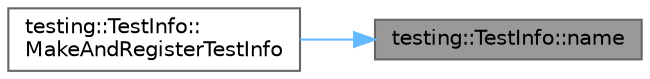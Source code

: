 digraph "testing::TestInfo::name"
{
 // LATEX_PDF_SIZE
  bgcolor="transparent";
  edge [fontname=Helvetica,fontsize=10,labelfontname=Helvetica,labelfontsize=10];
  node [fontname=Helvetica,fontsize=10,shape=box,height=0.2,width=0.4];
  rankdir="RL";
  Node1 [id="Node000001",label="testing::TestInfo::name",height=0.2,width=0.4,color="gray40", fillcolor="grey60", style="filled", fontcolor="black",tooltip=" "];
  Node1 -> Node2 [id="edge1_Node000001_Node000002",dir="back",color="steelblue1",style="solid",tooltip=" "];
  Node2 [id="Node000002",label="testing::TestInfo::\lMakeAndRegisterTestInfo",height=0.2,width=0.4,color="grey40", fillcolor="white", style="filled",URL="$classtesting_1_1_test_info.html#ab4b1deaee66e1dac42bb2f505891d701",tooltip=" "];
}
